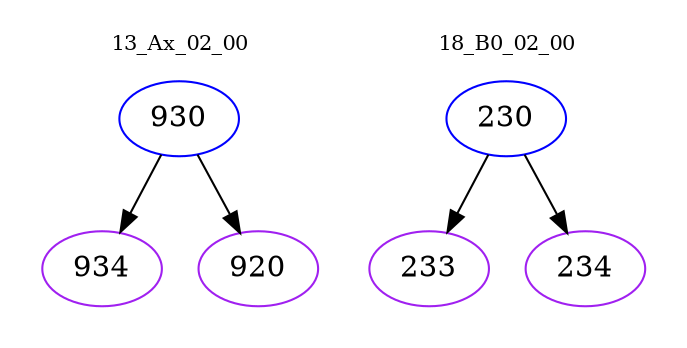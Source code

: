 digraph{
subgraph cluster_0 {
color = white
label = "13_Ax_02_00";
fontsize=10;
T0_930 [label="930", color="blue"]
T0_930 -> T0_934 [color="black"]
T0_934 [label="934", color="purple"]
T0_930 -> T0_920 [color="black"]
T0_920 [label="920", color="purple"]
}
subgraph cluster_1 {
color = white
label = "18_B0_02_00";
fontsize=10;
T1_230 [label="230", color="blue"]
T1_230 -> T1_233 [color="black"]
T1_233 [label="233", color="purple"]
T1_230 -> T1_234 [color="black"]
T1_234 [label="234", color="purple"]
}
}
